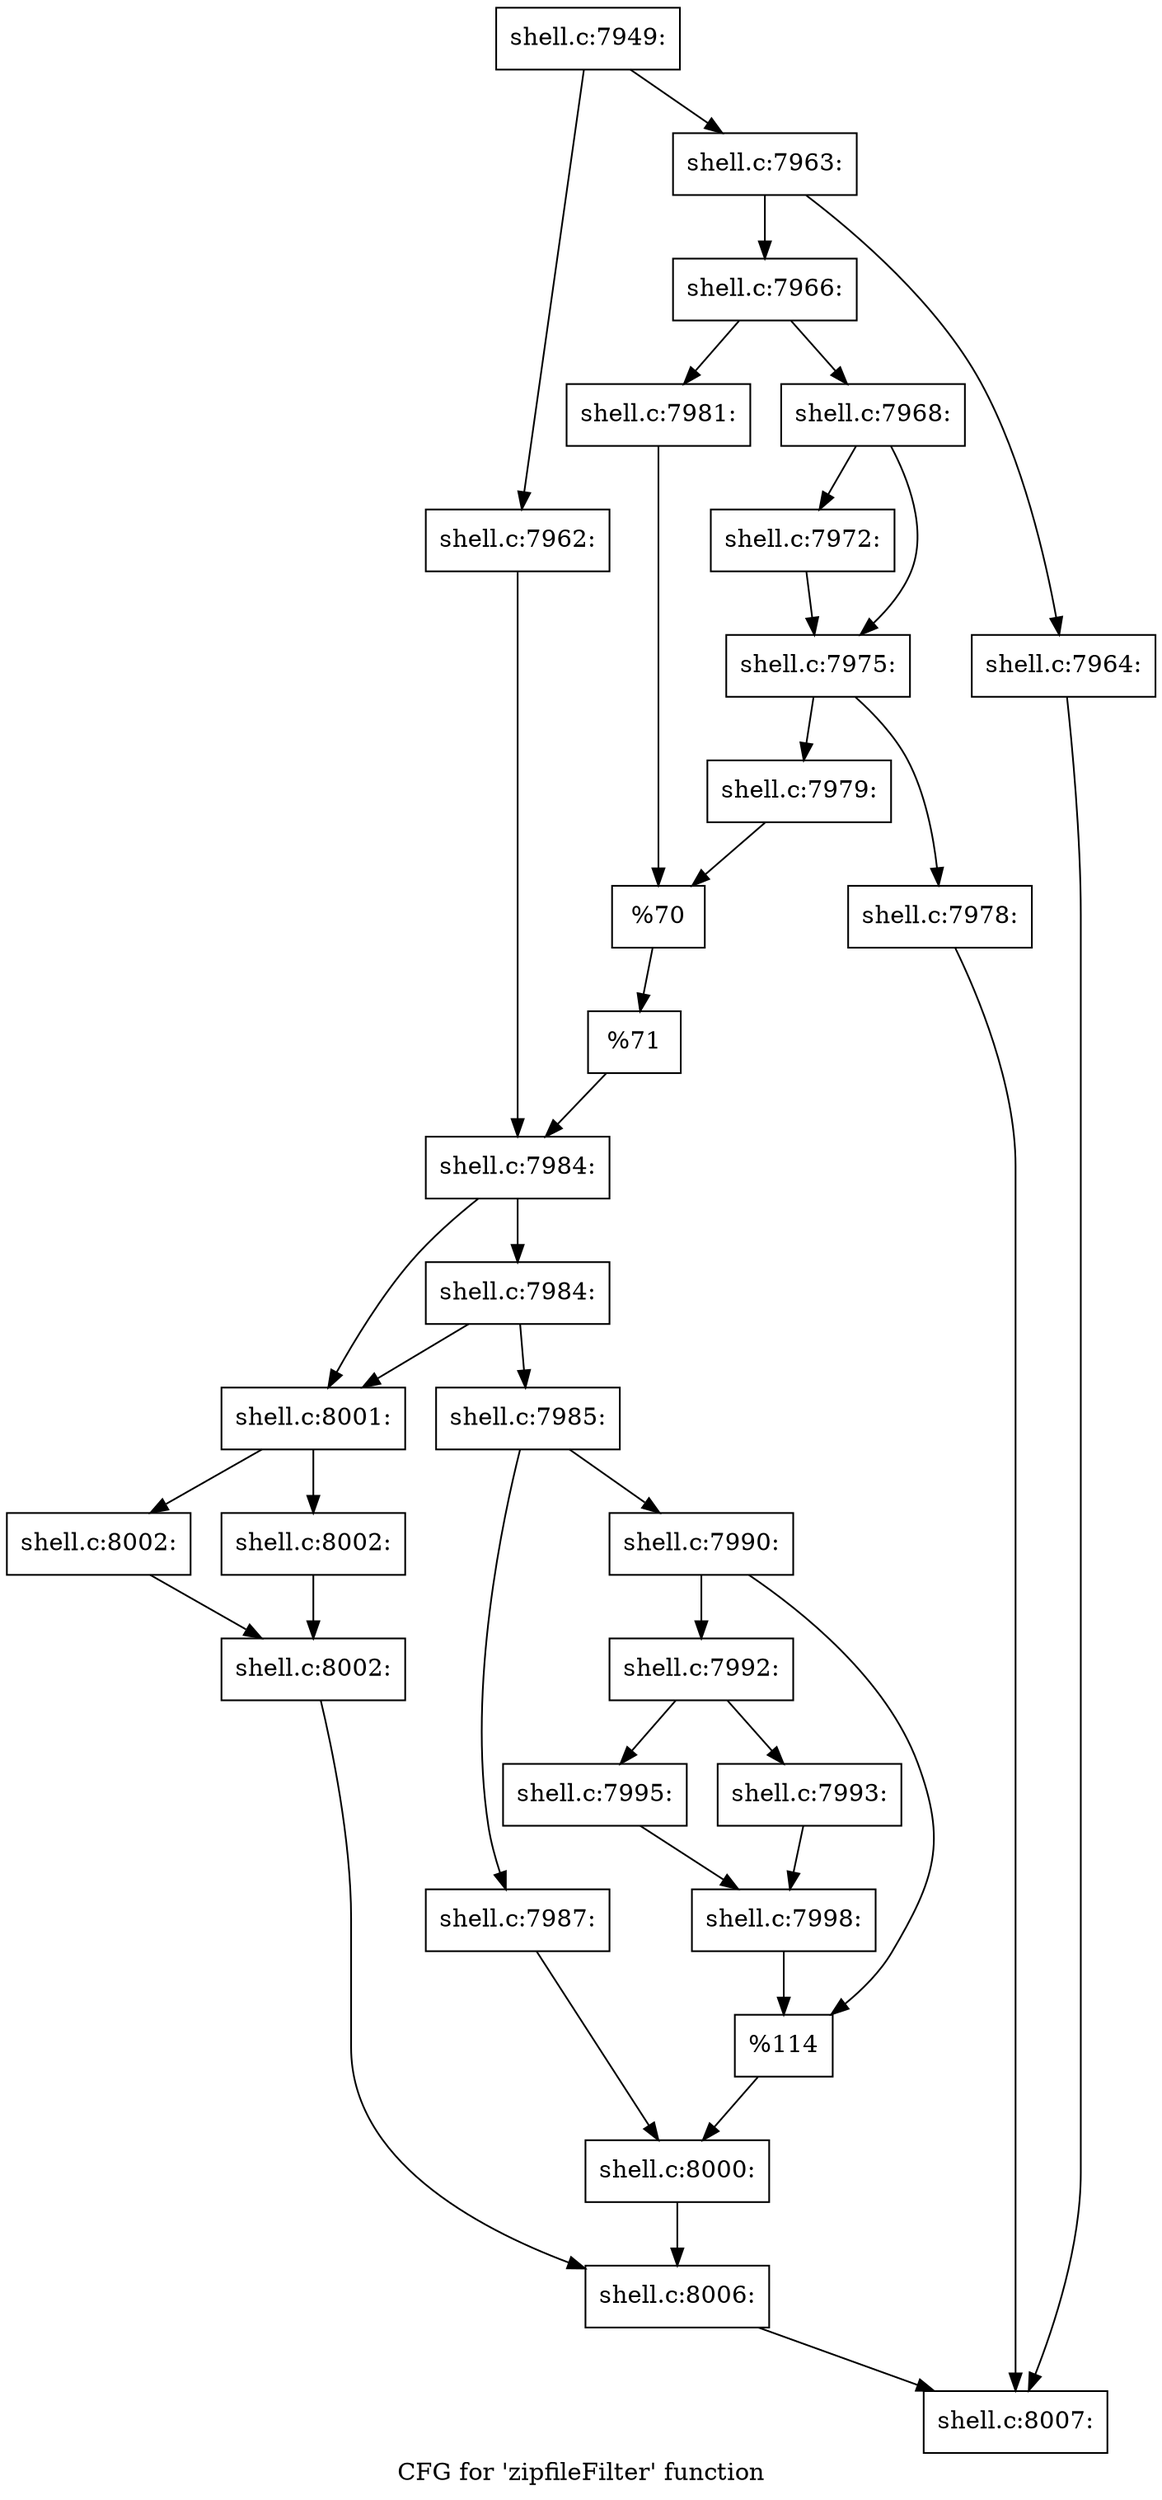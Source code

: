 digraph "CFG for 'zipfileFilter' function" {
	label="CFG for 'zipfileFilter' function";

	Node0x560276ab2f80 [shape=record,label="{shell.c:7949:}"];
	Node0x560276ab2f80 -> Node0x560276abb970;
	Node0x560276ab2f80 -> Node0x560276abba10;
	Node0x560276abb970 [shape=record,label="{shell.c:7962:}"];
	Node0x560276abb970 -> Node0x560276abb9c0;
	Node0x560276abba10 [shape=record,label="{shell.c:7963:}"];
	Node0x560276abba10 -> Node0x560276abc270;
	Node0x560276abba10 -> Node0x560276abc310;
	Node0x560276abc270 [shape=record,label="{shell.c:7964:}"];
	Node0x560276abc270 -> Node0x560276ab3100;
	Node0x560276abc310 [shape=record,label="{shell.c:7966:}"];
	Node0x560276abc310 -> Node0x56027658daa0;
	Node0x560276abc310 -> Node0x560276abdb30;
	Node0x56027658daa0 [shape=record,label="{shell.c:7968:}"];
	Node0x56027658daa0 -> Node0x560276abeb40;
	Node0x56027658daa0 -> Node0x560276abeb90;
	Node0x560276abeb40 [shape=record,label="{shell.c:7972:}"];
	Node0x560276abeb40 -> Node0x560276abeb90;
	Node0x560276abeb90 [shape=record,label="{shell.c:7975:}"];
	Node0x560276abeb90 -> Node0x5602763b2ad0;
	Node0x560276abeb90 -> Node0x560276abf9d0;
	Node0x5602763b2ad0 [shape=record,label="{shell.c:7978:}"];
	Node0x5602763b2ad0 -> Node0x560276ab3100;
	Node0x560276abf9d0 [shape=record,label="{shell.c:7979:}"];
	Node0x560276abf9d0 -> Node0x560276abdae0;
	Node0x560276abdb30 [shape=record,label="{shell.c:7981:}"];
	Node0x560276abdb30 -> Node0x560276abdae0;
	Node0x560276abdae0 [shape=record,label="{%70}"];
	Node0x560276abdae0 -> Node0x560276abc2c0;
	Node0x560276abc2c0 [shape=record,label="{%71}"];
	Node0x560276abc2c0 -> Node0x560276abb9c0;
	Node0x560276abb9c0 [shape=record,label="{shell.c:7984:}"];
	Node0x560276abb9c0 -> Node0x560276ac0fd0;
	Node0x560276abb9c0 -> Node0x560276ac0f80;
	Node0x560276ac0fd0 [shape=record,label="{shell.c:7984:}"];
	Node0x560276ac0fd0 -> Node0x560276ac0ee0;
	Node0x560276ac0fd0 -> Node0x560276ac0f80;
	Node0x560276ac0ee0 [shape=record,label="{shell.c:7985:}"];
	Node0x560276ac0ee0 -> Node0x560276ac1b50;
	Node0x560276ac0ee0 -> Node0x560276ac1bf0;
	Node0x560276ac1b50 [shape=record,label="{shell.c:7987:}"];
	Node0x560276ac1b50 -> Node0x560276ac1ba0;
	Node0x560276ac1bf0 [shape=record,label="{shell.c:7990:}"];
	Node0x560276ac1bf0 -> Node0x5602763b4930;
	Node0x560276ac1bf0 -> Node0x560276ac4330;
	Node0x5602763b4930 [shape=record,label="{shell.c:7992:}"];
	Node0x5602763b4930 -> Node0x560276ac4660;
	Node0x5602763b4930 -> Node0x560276ac4700;
	Node0x560276ac4660 [shape=record,label="{shell.c:7993:}"];
	Node0x560276ac4660 -> Node0x560276ac46b0;
	Node0x560276ac4700 [shape=record,label="{shell.c:7995:}"];
	Node0x560276ac4700 -> Node0x560276ac46b0;
	Node0x560276ac46b0 [shape=record,label="{shell.c:7998:}"];
	Node0x560276ac46b0 -> Node0x560276ac4330;
	Node0x560276ac4330 [shape=record,label="{%114}"];
	Node0x560276ac4330 -> Node0x560276ac1ba0;
	Node0x560276ac1ba0 [shape=record,label="{shell.c:8000:}"];
	Node0x560276ac1ba0 -> Node0x560276ac0f30;
	Node0x560276ac0f80 [shape=record,label="{shell.c:8001:}"];
	Node0x560276ac0f80 -> Node0x560276ac5c60;
	Node0x560276ac0f80 -> Node0x560276ac5cb0;
	Node0x560276ac5c60 [shape=record,label="{shell.c:8002:}"];
	Node0x560276ac5c60 -> Node0x560276ac5d00;
	Node0x560276ac5cb0 [shape=record,label="{shell.c:8002:}"];
	Node0x560276ac5cb0 -> Node0x560276ac5d00;
	Node0x560276ac5d00 [shape=record,label="{shell.c:8002:}"];
	Node0x560276ac5d00 -> Node0x560276ac0f30;
	Node0x560276ac0f30 [shape=record,label="{shell.c:8006:}"];
	Node0x560276ac0f30 -> Node0x560276ab3100;
	Node0x560276ab3100 [shape=record,label="{shell.c:8007:}"];
}
